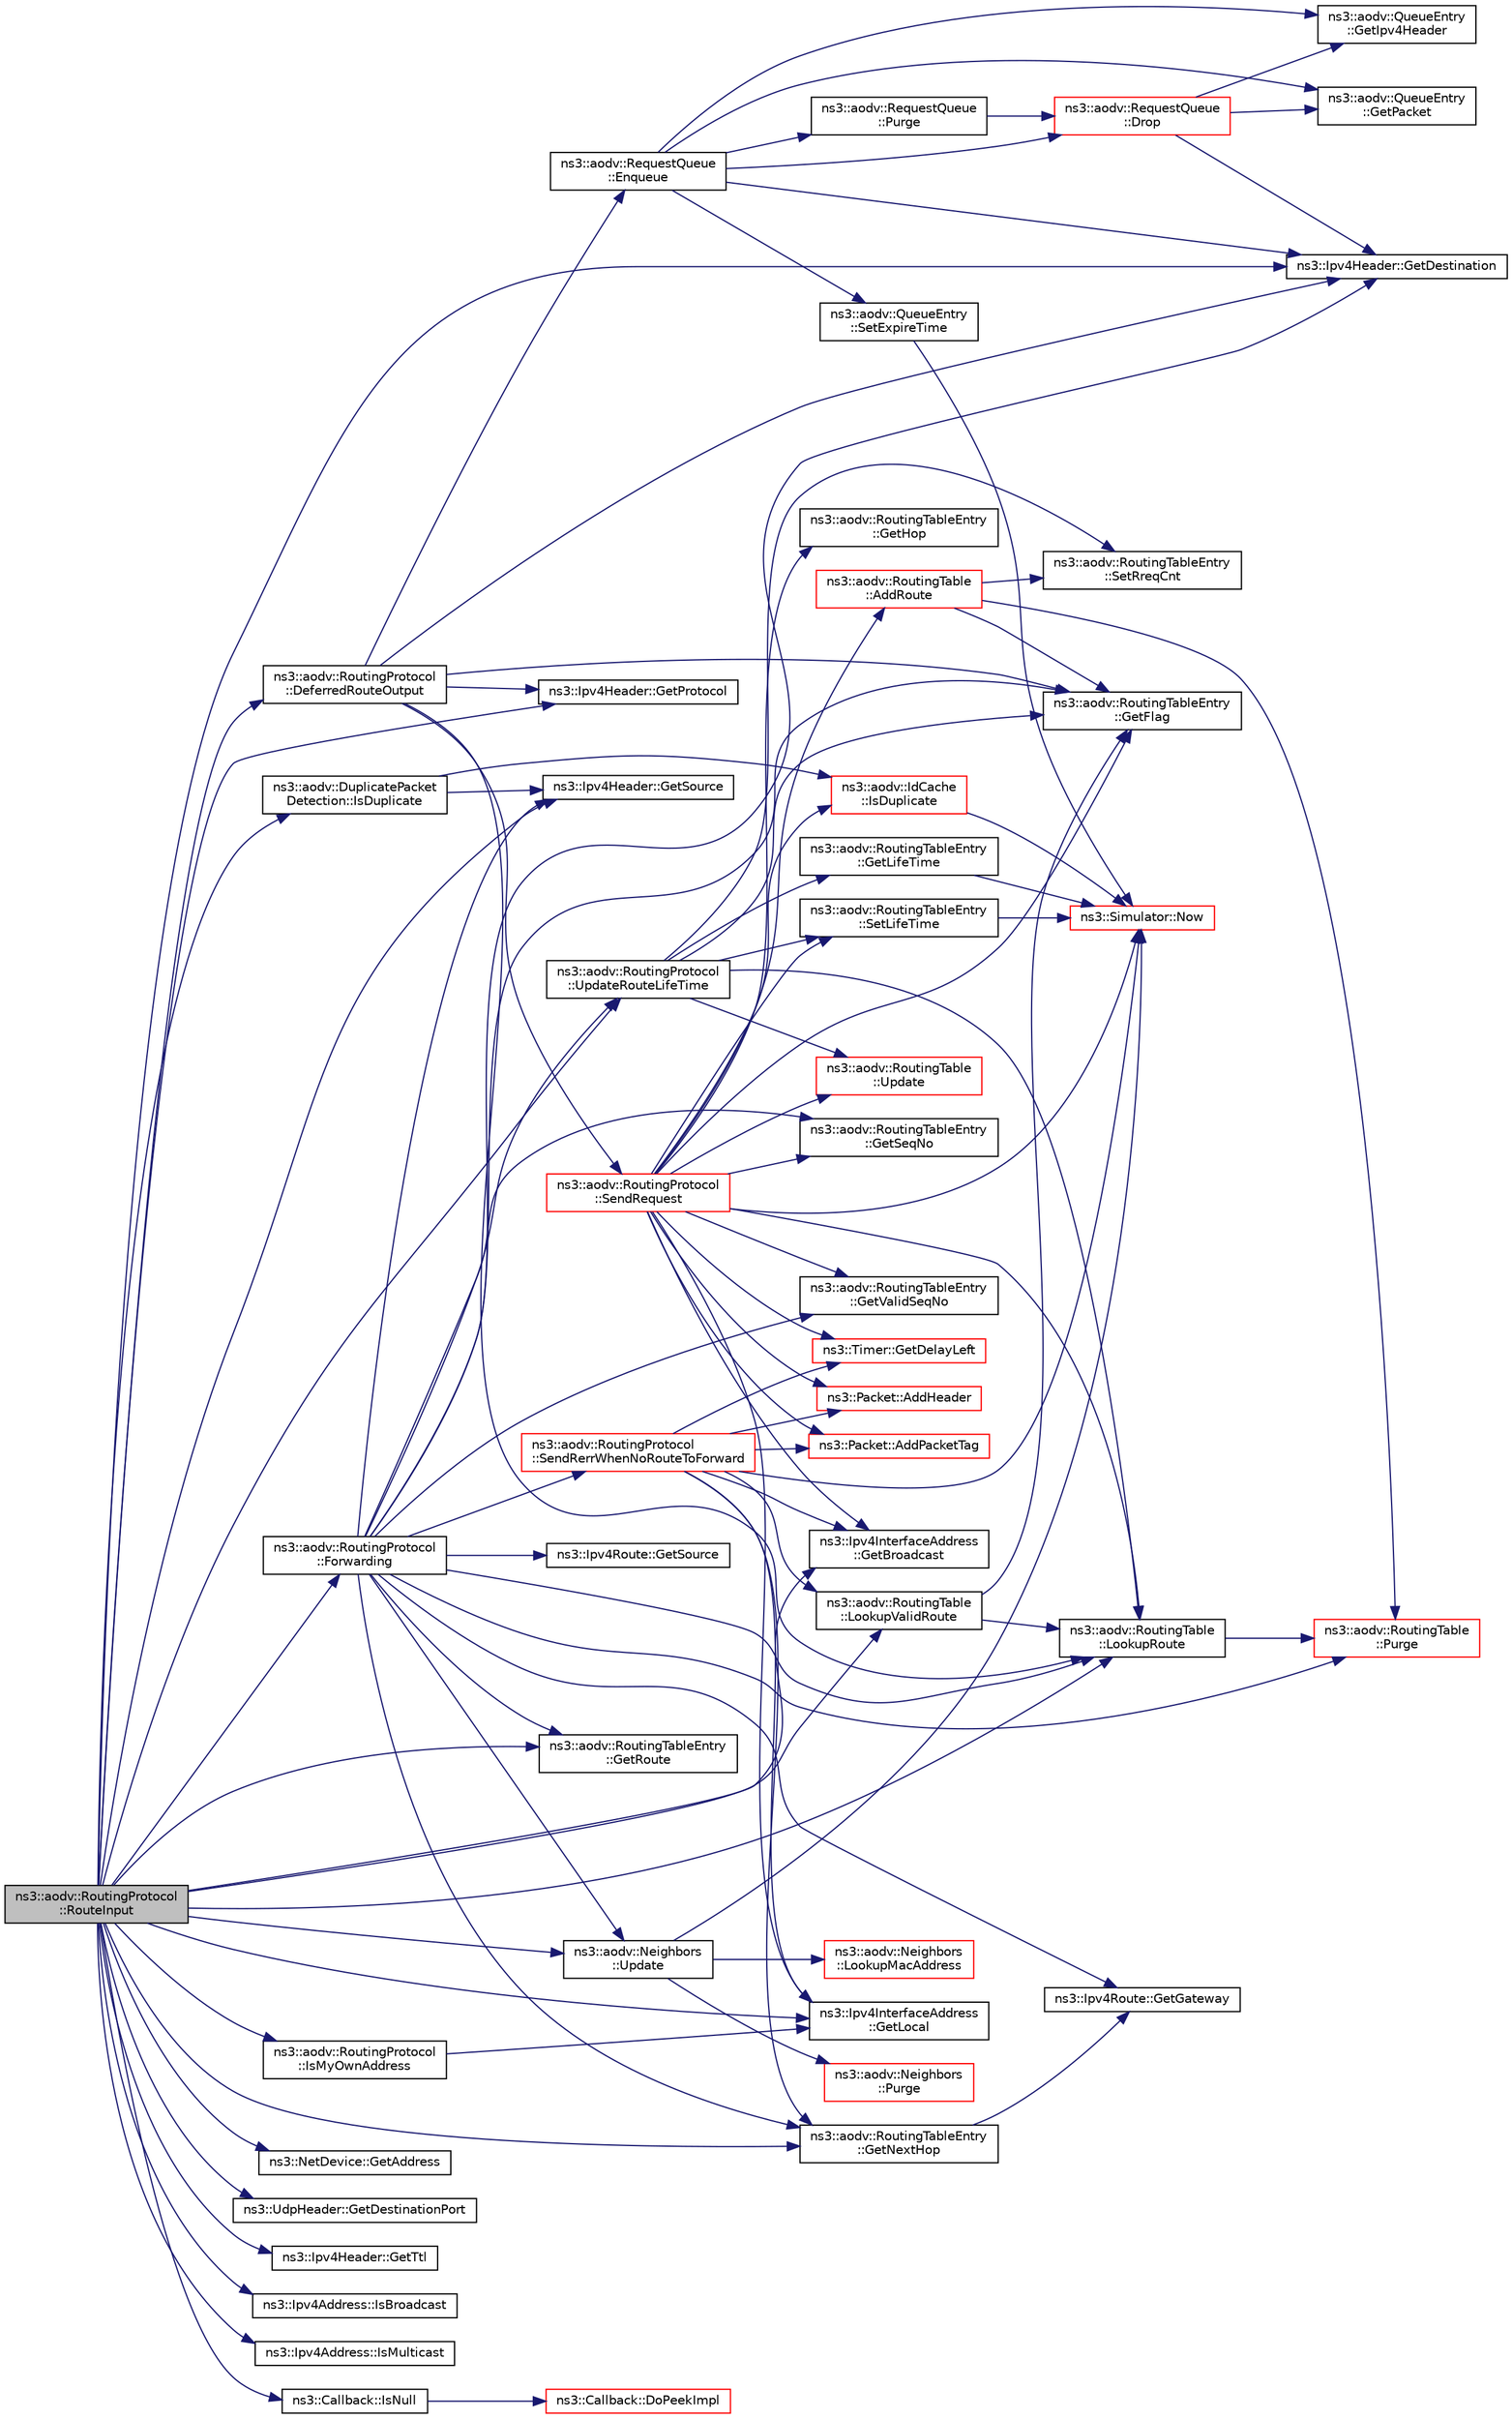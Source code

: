 digraph "ns3::aodv::RoutingProtocol::RouteInput"
{
 // LATEX_PDF_SIZE
  edge [fontname="Helvetica",fontsize="10",labelfontname="Helvetica",labelfontsize="10"];
  node [fontname="Helvetica",fontsize="10",shape=record];
  rankdir="LR";
  Node1 [label="ns3::aodv::RoutingProtocol\l::RouteInput",height=0.2,width=0.4,color="black", fillcolor="grey75", style="filled", fontcolor="black",tooltip="Route an input packet (to be forwarded or locally delivered)"];
  Node1 -> Node2 [color="midnightblue",fontsize="10",style="solid",fontname="Helvetica"];
  Node2 [label="ns3::aodv::RoutingProtocol\l::DeferredRouteOutput",height=0.2,width=0.4,color="black", fillcolor="white", style="filled",URL="$classns3_1_1aodv_1_1_routing_protocol.html#a3e53873fd2f4dad41aeba24b9a16ce48",tooltip="Queue packet and send route request."];
  Node2 -> Node3 [color="midnightblue",fontsize="10",style="solid",fontname="Helvetica"];
  Node3 [label="ns3::aodv::RequestQueue\l::Enqueue",height=0.2,width=0.4,color="black", fillcolor="white", style="filled",URL="$classns3_1_1aodv_1_1_request_queue.html#ac48ac1f8e19e35f239176e1f3ff038ec",tooltip="Push entry in queue, if there is no entry with the same packet and destination address in queue."];
  Node3 -> Node4 [color="midnightblue",fontsize="10",style="solid",fontname="Helvetica"];
  Node4 [label="ns3::aodv::RequestQueue\l::Drop",height=0.2,width=0.4,color="red", fillcolor="white", style="filled",URL="$classns3_1_1aodv_1_1_request_queue.html#af39cbe0d1f9ed4cbe14355b6a3b594e6",tooltip="Notify that packet is dropped from queue by timeout."];
  Node4 -> Node5 [color="midnightblue",fontsize="10",style="solid",fontname="Helvetica"];
  Node5 [label="ns3::Ipv4Header::GetDestination",height=0.2,width=0.4,color="black", fillcolor="white", style="filled",URL="$classns3_1_1_ipv4_header.html#a85daf48f0effc6bce6cb5c66bf4e1576",tooltip=" "];
  Node4 -> Node7 [color="midnightblue",fontsize="10",style="solid",fontname="Helvetica"];
  Node7 [label="ns3::aodv::QueueEntry\l::GetIpv4Header",height=0.2,width=0.4,color="black", fillcolor="white", style="filled",URL="$classns3_1_1aodv_1_1_queue_entry.html#aa7ed6ea6d223963c439a4b62ea11fd5d",tooltip="Get IPv4 header."];
  Node4 -> Node8 [color="midnightblue",fontsize="10",style="solid",fontname="Helvetica"];
  Node8 [label="ns3::aodv::QueueEntry\l::GetPacket",height=0.2,width=0.4,color="black", fillcolor="white", style="filled",URL="$classns3_1_1aodv_1_1_queue_entry.html#aeeca5d68f413bd35f8ed443be29a62c5",tooltip="Get packet from entry."];
  Node3 -> Node5 [color="midnightblue",fontsize="10",style="solid",fontname="Helvetica"];
  Node3 -> Node7 [color="midnightblue",fontsize="10",style="solid",fontname="Helvetica"];
  Node3 -> Node8 [color="midnightblue",fontsize="10",style="solid",fontname="Helvetica"];
  Node3 -> Node9 [color="midnightblue",fontsize="10",style="solid",fontname="Helvetica"];
  Node9 [label="ns3::aodv::RequestQueue\l::Purge",height=0.2,width=0.4,color="black", fillcolor="white", style="filled",URL="$classns3_1_1aodv_1_1_request_queue.html#a6ed74cff072d572de14a87a5aaef2831",tooltip="Remove all expired entries."];
  Node9 -> Node4 [color="midnightblue",fontsize="10",style="solid",fontname="Helvetica"];
  Node3 -> Node10 [color="midnightblue",fontsize="10",style="solid",fontname="Helvetica"];
  Node10 [label="ns3::aodv::QueueEntry\l::SetExpireTime",height=0.2,width=0.4,color="black", fillcolor="white", style="filled",URL="$classns3_1_1aodv_1_1_queue_entry.html#aa1837744c201bb1c76532ac6b8c916e8",tooltip="Set expire time."];
  Node10 -> Node11 [color="midnightblue",fontsize="10",style="solid",fontname="Helvetica"];
  Node11 [label="ns3::Simulator::Now",height=0.2,width=0.4,color="red", fillcolor="white", style="filled",URL="$classns3_1_1_simulator.html#ac3178fa975b419f7875e7105be122800",tooltip="Return the current simulation virtual time."];
  Node2 -> Node5 [color="midnightblue",fontsize="10",style="solid",fontname="Helvetica"];
  Node2 -> Node62 [color="midnightblue",fontsize="10",style="solid",fontname="Helvetica"];
  Node62 [label="ns3::aodv::RoutingTableEntry\l::GetFlag",height=0.2,width=0.4,color="black", fillcolor="white", style="filled",URL="$classns3_1_1aodv_1_1_routing_table_entry.html#a63c5f9c2f68cabf458154ac81a51627d",tooltip="Get the route flags."];
  Node2 -> Node63 [color="midnightblue",fontsize="10",style="solid",fontname="Helvetica"];
  Node63 [label="ns3::Ipv4Header::GetProtocol",height=0.2,width=0.4,color="black", fillcolor="white", style="filled",URL="$classns3_1_1_ipv4_header.html#aaf3abd54e2860340d02ca53516ea3b96",tooltip=" "];
  Node2 -> Node64 [color="midnightblue",fontsize="10",style="solid",fontname="Helvetica"];
  Node64 [label="ns3::aodv::RoutingTable\l::LookupRoute",height=0.2,width=0.4,color="black", fillcolor="white", style="filled",URL="$classns3_1_1aodv_1_1_routing_table.html#a90cbc8a2c65cd68ccdaf768fcbb5d723",tooltip="Lookup routing table entry with destination address dst."];
  Node64 -> Node65 [color="midnightblue",fontsize="10",style="solid",fontname="Helvetica"];
  Node65 [label="ns3::aodv::RoutingTable\l::Purge",height=0.2,width=0.4,color="red", fillcolor="white", style="filled",URL="$classns3_1_1aodv_1_1_routing_table.html#a2d0250f231e06733c06a43f5ec6a310b",tooltip="Delete all outdated entries and invalidate valid entry if Lifetime is expired."];
  Node2 -> Node72 [color="midnightblue",fontsize="10",style="solid",fontname="Helvetica"];
  Node72 [label="ns3::aodv::RoutingProtocol\l::SendRequest",height=0.2,width=0.4,color="red", fillcolor="white", style="filled",URL="$classns3_1_1aodv_1_1_routing_protocol.html#a483f8df4d7855b2a71e506f665ca0828",tooltip="Send RREQ."];
  Node72 -> Node73 [color="midnightblue",fontsize="10",style="solid",fontname="Helvetica"];
  Node73 [label="ns3::Packet::AddHeader",height=0.2,width=0.4,color="red", fillcolor="white", style="filled",URL="$classns3_1_1_packet.html#a465108c595a0bc592095cbcab1832ed8",tooltip="Add header to this packet."];
  Node72 -> Node112 [color="midnightblue",fontsize="10",style="solid",fontname="Helvetica"];
  Node112 [label="ns3::Packet::AddPacketTag",height=0.2,width=0.4,color="red", fillcolor="white", style="filled",URL="$classns3_1_1_packet.html#ac4a6bcd77e58bdc14c42a7d572d66cc9",tooltip="Add a packet tag."];
  Node72 -> Node118 [color="midnightblue",fontsize="10",style="solid",fontname="Helvetica"];
  Node118 [label="ns3::aodv::RoutingTable\l::AddRoute",height=0.2,width=0.4,color="red", fillcolor="white", style="filled",URL="$classns3_1_1aodv_1_1_routing_table.html#a579e562e38e67d510de1ff2c87806c76",tooltip="Add routing table entry if it doesn't yet exist in routing table."];
  Node118 -> Node62 [color="midnightblue",fontsize="10",style="solid",fontname="Helvetica"];
  Node118 -> Node65 [color="midnightblue",fontsize="10",style="solid",fontname="Helvetica"];
  Node118 -> Node121 [color="midnightblue",fontsize="10",style="solid",fontname="Helvetica"];
  Node121 [label="ns3::aodv::RoutingTableEntry\l::SetRreqCnt",height=0.2,width=0.4,color="black", fillcolor="white", style="filled",URL="$classns3_1_1aodv_1_1_routing_table_entry.html#a804958de54616b74ed7f3fe83de05340",tooltip="Set the RREQ count."];
  Node72 -> Node122 [color="midnightblue",fontsize="10",style="solid",fontname="Helvetica"];
  Node122 [label="ns3::Ipv4InterfaceAddress\l::GetBroadcast",height=0.2,width=0.4,color="black", fillcolor="white", style="filled",URL="$classns3_1_1_ipv4_interface_address.html#a0e5cce17152b2da10066c238e2212a3f",tooltip="Get the broadcast address."];
  Node72 -> Node123 [color="midnightblue",fontsize="10",style="solid",fontname="Helvetica"];
  Node123 [label="ns3::Timer::GetDelayLeft",height=0.2,width=0.4,color="red", fillcolor="white", style="filled",URL="$classns3_1_1_timer.html#abac4a4017e1e6cf26f403b09094e1622",tooltip=" "];
  Node72 -> Node62 [color="midnightblue",fontsize="10",style="solid",fontname="Helvetica"];
  Node72 -> Node127 [color="midnightblue",fontsize="10",style="solid",fontname="Helvetica"];
  Node127 [label="ns3::aodv::RoutingTableEntry\l::GetHop",height=0.2,width=0.4,color="black", fillcolor="white", style="filled",URL="$classns3_1_1aodv_1_1_routing_table_entry.html#ab40ad10492c30ee33b79986f3c90f3d9",tooltip="Get the number of hops."];
  Node72 -> Node132 [color="midnightblue",fontsize="10",style="solid",fontname="Helvetica"];
  Node132 [label="ns3::Ipv4InterfaceAddress\l::GetLocal",height=0.2,width=0.4,color="black", fillcolor="white", style="filled",URL="$classns3_1_1_ipv4_interface_address.html#a6d04c0c9e2a4ab8a9d73c5edf7a93072",tooltip="Get the local address."];
  Node72 -> Node136 [color="midnightblue",fontsize="10",style="solid",fontname="Helvetica"];
  Node136 [label="ns3::aodv::RoutingTableEntry\l::GetSeqNo",height=0.2,width=0.4,color="black", fillcolor="white", style="filled",URL="$classns3_1_1aodv_1_1_routing_table_entry.html#ad72832f431c694502b8a8f55a889bc94",tooltip="Get the sequence number."];
  Node72 -> Node137 [color="midnightblue",fontsize="10",style="solid",fontname="Helvetica"];
  Node137 [label="ns3::aodv::RoutingTableEntry\l::GetValidSeqNo",height=0.2,width=0.4,color="black", fillcolor="white", style="filled",URL="$classns3_1_1aodv_1_1_routing_table_entry.html#aea3bbaf0ee5288e2b9b04060324c21b1",tooltip="Get the valid sequence number."];
  Node72 -> Node139 [color="midnightblue",fontsize="10",style="solid",fontname="Helvetica"];
  Node139 [label="ns3::aodv::IdCache\l::IsDuplicate",height=0.2,width=0.4,color="red", fillcolor="white", style="filled",URL="$classns3_1_1aodv_1_1_id_cache.html#a6f32458e4f47ab3d977d8c81742b172c",tooltip="Check that entry (addr, id) exists in cache."];
  Node139 -> Node11 [color="midnightblue",fontsize="10",style="solid",fontname="Helvetica"];
  Node72 -> Node64 [color="midnightblue",fontsize="10",style="solid",fontname="Helvetica"];
  Node72 -> Node11 [color="midnightblue",fontsize="10",style="solid",fontname="Helvetica"];
  Node72 -> Node189 [color="midnightblue",fontsize="10",style="solid",fontname="Helvetica"];
  Node189 [label="ns3::aodv::RoutingTableEntry\l::SetLifeTime",height=0.2,width=0.4,color="black", fillcolor="white", style="filled",URL="$classns3_1_1aodv_1_1_routing_table_entry.html#a4ae3e687225c45915155b4e7f0f76b53",tooltip="Set the lifetime."];
  Node189 -> Node11 [color="midnightblue",fontsize="10",style="solid",fontname="Helvetica"];
  Node72 -> Node194 [color="midnightblue",fontsize="10",style="solid",fontname="Helvetica"];
  Node194 [label="ns3::aodv::RoutingTable\l::Update",height=0.2,width=0.4,color="red", fillcolor="white", style="filled",URL="$classns3_1_1aodv_1_1_routing_table.html#a39fb5335110164f4c1b97682a3812dc1",tooltip="Update routing table."];
  Node1 -> Node195 [color="midnightblue",fontsize="10",style="solid",fontname="Helvetica"];
  Node195 [label="ns3::aodv::RoutingProtocol\l::Forwarding",height=0.2,width=0.4,color="black", fillcolor="white", style="filled",URL="$classns3_1_1aodv_1_1_routing_protocol.html#ac2a8a2aa27dacd9fec657bcb3495bed3",tooltip="If route exists and is valid, forward packet."];
  Node195 -> Node5 [color="midnightblue",fontsize="10",style="solid",fontname="Helvetica"];
  Node195 -> Node62 [color="midnightblue",fontsize="10",style="solid",fontname="Helvetica"];
  Node195 -> Node196 [color="midnightblue",fontsize="10",style="solid",fontname="Helvetica"];
  Node196 [label="ns3::Ipv4Route::GetGateway",height=0.2,width=0.4,color="black", fillcolor="white", style="filled",URL="$classns3_1_1_ipv4_route.html#a66d4eefa144029e4f89d975664275031",tooltip=" "];
  Node195 -> Node197 [color="midnightblue",fontsize="10",style="solid",fontname="Helvetica"];
  Node197 [label="ns3::aodv::RoutingTableEntry\l::GetNextHop",height=0.2,width=0.4,color="black", fillcolor="white", style="filled",URL="$classns3_1_1aodv_1_1_routing_table_entry.html#a69c46b67f90d3793f06678709b46746d",tooltip="Get next hop address."];
  Node197 -> Node196 [color="midnightblue",fontsize="10",style="solid",fontname="Helvetica"];
  Node195 -> Node164 [color="midnightblue",fontsize="10",style="solid",fontname="Helvetica"];
  Node164 [label="ns3::aodv::RoutingTableEntry\l::GetRoute",height=0.2,width=0.4,color="black", fillcolor="white", style="filled",URL="$classns3_1_1aodv_1_1_routing_table_entry.html#ac2d364254c4a44af07fbbe7e7ea476a0",tooltip="Get route function."];
  Node195 -> Node136 [color="midnightblue",fontsize="10",style="solid",fontname="Helvetica"];
  Node195 -> Node198 [color="midnightblue",fontsize="10",style="solid",fontname="Helvetica"];
  Node198 [label="ns3::Ipv4Header::GetSource",height=0.2,width=0.4,color="black", fillcolor="white", style="filled",URL="$classns3_1_1_ipv4_header.html#a542b0328f3ab54ae39d56cdc24f8403f",tooltip=" "];
  Node195 -> Node170 [color="midnightblue",fontsize="10",style="solid",fontname="Helvetica"];
  Node170 [label="ns3::Ipv4Route::GetSource",height=0.2,width=0.4,color="black", fillcolor="white", style="filled",URL="$classns3_1_1_ipv4_route.html#a27a01c8d6ad6d36e55062bb619cdf516",tooltip=" "];
  Node195 -> Node137 [color="midnightblue",fontsize="10",style="solid",fontname="Helvetica"];
  Node195 -> Node64 [color="midnightblue",fontsize="10",style="solid",fontname="Helvetica"];
  Node195 -> Node65 [color="midnightblue",fontsize="10",style="solid",fontname="Helvetica"];
  Node195 -> Node199 [color="midnightblue",fontsize="10",style="solid",fontname="Helvetica"];
  Node199 [label="ns3::aodv::RoutingProtocol\l::SendRerrWhenNoRouteToForward",height=0.2,width=0.4,color="red", fillcolor="white", style="filled",URL="$classns3_1_1aodv_1_1_routing_protocol.html#aa8b4c8c3811348aa19e76218523796af",tooltip="Send RERR message when no route to forward input packet."];
  Node199 -> Node73 [color="midnightblue",fontsize="10",style="solid",fontname="Helvetica"];
  Node199 -> Node112 [color="midnightblue",fontsize="10",style="solid",fontname="Helvetica"];
  Node199 -> Node122 [color="midnightblue",fontsize="10",style="solid",fontname="Helvetica"];
  Node199 -> Node123 [color="midnightblue",fontsize="10",style="solid",fontname="Helvetica"];
  Node199 -> Node132 [color="midnightblue",fontsize="10",style="solid",fontname="Helvetica"];
  Node199 -> Node197 [color="midnightblue",fontsize="10",style="solid",fontname="Helvetica"];
  Node199 -> Node165 [color="midnightblue",fontsize="10",style="solid",fontname="Helvetica"];
  Node165 [label="ns3::aodv::RoutingTable\l::LookupValidRoute",height=0.2,width=0.4,color="black", fillcolor="white", style="filled",URL="$classns3_1_1aodv_1_1_routing_table.html#a2ca8c3757223d681d4cc39e2028fa7ad",tooltip="Lookup route in VALID state."];
  Node165 -> Node62 [color="midnightblue",fontsize="10",style="solid",fontname="Helvetica"];
  Node165 -> Node64 [color="midnightblue",fontsize="10",style="solid",fontname="Helvetica"];
  Node199 -> Node11 [color="midnightblue",fontsize="10",style="solid",fontname="Helvetica"];
  Node195 -> Node211 [color="midnightblue",fontsize="10",style="solid",fontname="Helvetica"];
  Node211 [label="ns3::aodv::Neighbors\l::Update",height=0.2,width=0.4,color="black", fillcolor="white", style="filled",URL="$classns3_1_1aodv_1_1_neighbors.html#a88577f05c06fbff8cf9ed281e9077f6e",tooltip="Update expire time for entry with address addr, if it exists, else add new entry."];
  Node211 -> Node212 [color="midnightblue",fontsize="10",style="solid",fontname="Helvetica"];
  Node212 [label="ns3::aodv::Neighbors\l::LookupMacAddress",height=0.2,width=0.4,color="red", fillcolor="white", style="filled",URL="$classns3_1_1aodv_1_1_neighbors.html#a80fe8ddf0e7d8790a897fa32fd3063a1",tooltip="Find MAC address by IP using list of ARP caches."];
  Node211 -> Node11 [color="midnightblue",fontsize="10",style="solid",fontname="Helvetica"];
  Node211 -> Node226 [color="midnightblue",fontsize="10",style="solid",fontname="Helvetica"];
  Node226 [label="ns3::aodv::Neighbors\l::Purge",height=0.2,width=0.4,color="red", fillcolor="white", style="filled",URL="$classns3_1_1aodv_1_1_neighbors.html#a5db1238b20a700967e21ebb3522afc5c",tooltip="Remove all expired entries."];
  Node195 -> Node232 [color="midnightblue",fontsize="10",style="solid",fontname="Helvetica"];
  Node232 [label="ns3::aodv::RoutingProtocol\l::UpdateRouteLifeTime",height=0.2,width=0.4,color="black", fillcolor="white", style="filled",URL="$classns3_1_1aodv_1_1_routing_protocol.html#a204c68e4ce5aa8dc799f9fd039f8cbc7",tooltip="Set lifetime field in routing table entry to the maximum of existing lifetime and lt,..."];
  Node232 -> Node62 [color="midnightblue",fontsize="10",style="solid",fontname="Helvetica"];
  Node232 -> Node233 [color="midnightblue",fontsize="10",style="solid",fontname="Helvetica"];
  Node233 [label="ns3::aodv::RoutingTableEntry\l::GetLifeTime",height=0.2,width=0.4,color="black", fillcolor="white", style="filled",URL="$classns3_1_1aodv_1_1_routing_table_entry.html#af5d5e046fee34e2586e50b32ee7e3c02",tooltip="Get the lifetime."];
  Node233 -> Node11 [color="midnightblue",fontsize="10",style="solid",fontname="Helvetica"];
  Node232 -> Node64 [color="midnightblue",fontsize="10",style="solid",fontname="Helvetica"];
  Node232 -> Node189 [color="midnightblue",fontsize="10",style="solid",fontname="Helvetica"];
  Node232 -> Node121 [color="midnightblue",fontsize="10",style="solid",fontname="Helvetica"];
  Node232 -> Node194 [color="midnightblue",fontsize="10",style="solid",fontname="Helvetica"];
  Node1 -> Node234 [color="midnightblue",fontsize="10",style="solid",fontname="Helvetica"];
  Node234 [label="ns3::NetDevice::GetAddress",height=0.2,width=0.4,color="black", fillcolor="white", style="filled",URL="$classns3_1_1_net_device.html#a671f99de496d6f09ae343bb715301fb2",tooltip=" "];
  Node1 -> Node122 [color="midnightblue",fontsize="10",style="solid",fontname="Helvetica"];
  Node1 -> Node5 [color="midnightblue",fontsize="10",style="solid",fontname="Helvetica"];
  Node1 -> Node235 [color="midnightblue",fontsize="10",style="solid",fontname="Helvetica"];
  Node235 [label="ns3::UdpHeader::GetDestinationPort",height=0.2,width=0.4,color="black", fillcolor="white", style="filled",URL="$classns3_1_1_udp_header.html#ad368e86767f342d3a0fa3831fadade64",tooltip=" "];
  Node1 -> Node132 [color="midnightblue",fontsize="10",style="solid",fontname="Helvetica"];
  Node1 -> Node197 [color="midnightblue",fontsize="10",style="solid",fontname="Helvetica"];
  Node1 -> Node63 [color="midnightblue",fontsize="10",style="solid",fontname="Helvetica"];
  Node1 -> Node164 [color="midnightblue",fontsize="10",style="solid",fontname="Helvetica"];
  Node1 -> Node198 [color="midnightblue",fontsize="10",style="solid",fontname="Helvetica"];
  Node1 -> Node171 [color="midnightblue",fontsize="10",style="solid",fontname="Helvetica"];
  Node171 [label="ns3::Ipv4Header::GetTtl",height=0.2,width=0.4,color="black", fillcolor="white", style="filled",URL="$classns3_1_1_ipv4_header.html#afe6f7ea06ad04703c2f3cae02f2197c9",tooltip=" "];
  Node1 -> Node236 [color="midnightblue",fontsize="10",style="solid",fontname="Helvetica"];
  Node236 [label="ns3::Ipv4Address::IsBroadcast",height=0.2,width=0.4,color="black", fillcolor="white", style="filled",URL="$classns3_1_1_ipv4_address.html#a79a1d91f0cfdb52f3b89cee50811af04",tooltip=" "];
  Node1 -> Node237 [color="midnightblue",fontsize="10",style="solid",fontname="Helvetica"];
  Node237 [label="ns3::aodv::DuplicatePacket\lDetection::IsDuplicate",height=0.2,width=0.4,color="black", fillcolor="white", style="filled",URL="$classns3_1_1aodv_1_1_duplicate_packet_detection.html#a997ef453692de951dad7485215985a6b",tooltip="Check if the packet is a duplicate."];
  Node237 -> Node198 [color="midnightblue",fontsize="10",style="solid",fontname="Helvetica"];
  Node237 -> Node139 [color="midnightblue",fontsize="10",style="solid",fontname="Helvetica"];
  Node1 -> Node238 [color="midnightblue",fontsize="10",style="solid",fontname="Helvetica"];
  Node238 [label="ns3::Ipv4Address::IsMulticast",height=0.2,width=0.4,color="black", fillcolor="white", style="filled",URL="$classns3_1_1_ipv4_address.html#a3a39d50664243b7e37a1244bb03b4ec2",tooltip=" "];
  Node1 -> Node239 [color="midnightblue",fontsize="10",style="solid",fontname="Helvetica"];
  Node239 [label="ns3::aodv::RoutingProtocol\l::IsMyOwnAddress",height=0.2,width=0.4,color="black", fillcolor="white", style="filled",URL="$classns3_1_1aodv_1_1_routing_protocol.html#a822621de276958cf1d22fb3be536bb49",tooltip="Test whether the provided address is assigned to an interface on this node."];
  Node239 -> Node132 [color="midnightblue",fontsize="10",style="solid",fontname="Helvetica"];
  Node1 -> Node240 [color="midnightblue",fontsize="10",style="solid",fontname="Helvetica"];
  Node240 [label="ns3::Callback::IsNull",height=0.2,width=0.4,color="black", fillcolor="white", style="filled",URL="$classns3_1_1_callback.html#a42eb007ca42c35b96daa497d6d42d5f2",tooltip="Check for null implementation."];
  Node240 -> Node241 [color="midnightblue",fontsize="10",style="solid",fontname="Helvetica"];
  Node241 [label="ns3::Callback::DoPeekImpl",height=0.2,width=0.4,color="red", fillcolor="white", style="filled",URL="$classns3_1_1_callback.html#a82de10d58e899c61aec3867f9b1f2f33",tooltip=" "];
  Node1 -> Node64 [color="midnightblue",fontsize="10",style="solid",fontname="Helvetica"];
  Node1 -> Node165 [color="midnightblue",fontsize="10",style="solid",fontname="Helvetica"];
  Node1 -> Node211 [color="midnightblue",fontsize="10",style="solid",fontname="Helvetica"];
  Node1 -> Node232 [color="midnightblue",fontsize="10",style="solid",fontname="Helvetica"];
}
